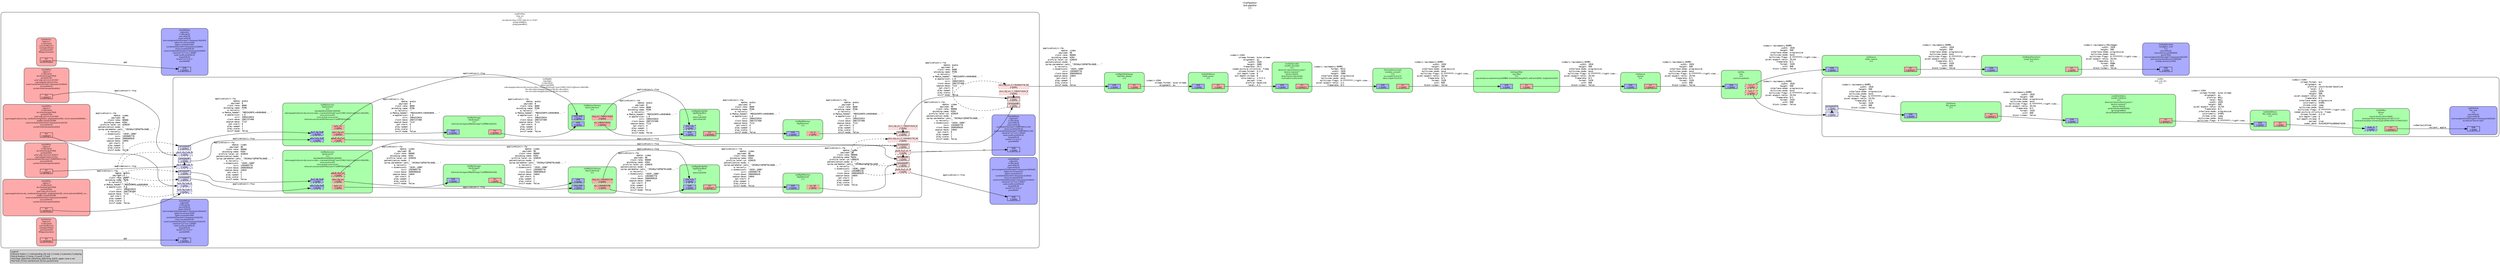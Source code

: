digraph pipeline {
  rankdir=LR;
  fontname="sans";
  fontsize="10";
  labelloc=t;
  nodesep=.1;
  ranksep=.2;
  label="<GstPipeline>\ntest-pipeline\n[>]";
  node [style="filled,rounded", shape=box, fontsize="9", fontname="sans", margin="0.0,0.0"];
  edge [labelfontsize="6", fontsize="9", fontname="monospace"];
  
  legend [
    pos="0,0!",
    margin="0.05,0.05",
    style="filled",
    label="Legend\lElement-States: [~] void-pending, [0] null, [-] ready, [=] paused, [>] playing\lPad-Activation: [-] none, [>] push, [<] pull\lPad-Flags: [b]locked, [f]lushing, [b]locking, [E]OS; upper-case is set\lPad-Task: [T] has started task, [t] has paused task\l",
  ];
  subgraph cluster_sink_sub_bin_0xaaaaecb46510 {
    fontname="Bitstream Vera Sans";
    fontsize="8";
    style="filled,rounded";
    color=black;
    label="GstBin\nsink_sub_bin\n[>]";
    subgraph cluster_sink_sub_bin_0xaaaaecb46510_sink {
      label="";
      style="invis";
      _proxypad14_0xffff2c00d830 [color=black, fillcolor="#ddddff", label="proxypad14\n[>][bfb]", height="0.2", style="filled,solid"];
    sink_sub_bin_0xaaaaecb46510_sink_0xffff2c00b160 -> _proxypad14_0xffff2c00d830 [style=dashed, minlen=0]
      sink_sub_bin_0xaaaaecb46510_sink_0xffff2c00b160 [color=black, fillcolor="#ddddff", label="sink\n[>][bfb]", height="0.2", style="filled,solid"];
    }

    fillcolor="#ffffff";
    subgraph cluster_file_sink_0xaaaaecc21890 {
      fontname="Bitstream Vera Sans";
      fontsize="8";
      style="filled,rounded";
      color=black;
      label="GstFileSink\nfile_sink\n[>]\nsync=FALSE\nasync=FALSE\nlast-sample=((GstSample*) 0xaaaaec9d2bd0)\nlocation=\"test-4.mp4\"";
      subgraph cluster_file_sink_0xaaaaecc21890_sink {
        label="";
        style="invis";
        file_sink_0xaaaaecc21890_sink_0xaaaaecb316b0 [color=black, fillcolor="#aaaaff", label="sink\n[>][bfb]", height="0.2", style="filled,solid"];
      }

      fillcolor="#aaaaff";
    }

    subgraph cluster_qtmux_0xaaaaecb5ab30 {
      fontname="Bitstream Vera Sans";
      fontsize="8";
      style="filled,rounded";
      color=black;
      label="GstQTMux\nqtmux\n[>]\nmovie-timescale=10000\nfaststart-file=\"/tmp/qtmux-973877773\"\nreserved-duration-remaining=18446744073709551615";
      subgraph cluster_qtmux_0xaaaaecb5ab30_sink {
        label="";
        style="invis";
        qtmux_0xaaaaecb5ab30_video_0_0xaaaaecc35690 [color=black, fillcolor="#aaaaff", label="video_0\n[>][bfb]", height="0.2", style="filled,dashed"];
      }

      subgraph cluster_qtmux_0xaaaaecb5ab30_src {
        label="";
        style="invis";
        qtmux_0xaaaaecb5ab30_src_0xffff800c3700 [color=black, fillcolor="#ffaaaa", label="src\n[>][bfb][T]", height="0.2", style="filled,solid"];
      }

      qtmux_0xaaaaecb5ab30_video_0_0xaaaaecc35690 -> qtmux_0xaaaaecb5ab30_src_0xffff800c3700 [style="invis"];
      fillcolor="#aaffaa";
    }

    qtmux_0xaaaaecb5ab30_src_0xffff800c3700 -> file_sink_0xaaaaecc21890_sink_0xaaaaecb316b0 [label="video/quicktime\l             variant: apple\l"]
    subgraph cluster_file_h264_parse_0xaaaaecbf7460 {
      fontname="Bitstream Vera Sans";
      fontsize="8";
      style="filled,rounded";
      color=black;
      label="GstH264Parse\nfile_h264_parse\n[>]";
      subgraph cluster_file_h264_parse_0xaaaaecbf7460_sink {
        label="";
        style="invis";
        file_h264_parse_0xaaaaecbf7460_sink_0xaaaaecb30d70 [color=black, fillcolor="#aaaaff", label="sink\n[>][bfb]", height="0.2", style="filled,solid"];
      }

      subgraph cluster_file_h264_parse_0xaaaaecbf7460_src {
        label="";
        style="invis";
        file_h264_parse_0xaaaaecbf7460_src_0xaaaaecb31900 [color=black, fillcolor="#ffaaaa", label="src\n[>][bfb]", height="0.2", style="filled,solid"];
      }

      file_h264_parse_0xaaaaecbf7460_sink_0xaaaaecb30d70 -> file_h264_parse_0xaaaaecbf7460_src_0xaaaaecb31900 [style="invis"];
      fillcolor="#aaffaa";
    }

    file_h264_parse_0xaaaaecbf7460_src_0xaaaaecb31900 -> qtmux_0xaaaaecb5ab30_video_0_0xaaaaecc35690 [label="video/x-h264\l       stream-format: avc\l           alignment: au\l             profile: constrained-baseline\l               level: 3.2\l               width: 1920\l              height: 500\l  pixel-aspect-ratio: 25/54\l           framerate: 0/1\l      interlace-mode: progressive\l         colorimetry: bt601\l         chroma-site: jpeg\l      multiview-mode: mono\l     multiview-flags: 0:ffffffff:/right-view...\l  coded-picture-structure: frame\l       chroma-format: 4:2:0\l      bit-depth-luma: 8\l    bit-depth-chroma: 8\l              parsed: true\l          codec_data: 01424020ffe1000b674240...\l"]
    subgraph cluster_nvv4l2_h264enc_0xaaaaecc2ace0 {
      fontname="Bitstream Vera Sans";
      fontsize="8";
      style="filled,rounded";
      color=black;
      label="nvv4l2h264enc\nnvv4l2_h264enc\n[>]\ndevice=\"/dev/nvhost-msenc\"\ndevice-name=\"\"\ndevice-fd=30\npeak-bitrate=4000000\nqp-range=NULL\nSliceIntraRefreshInterval=0";
      subgraph cluster_nvv4l2_h264enc_0xaaaaecc2ace0_sink {
        label="";
        style="invis";
        nvv4l2_h264enc_0xaaaaecc2ace0_sink_0xaaaaecb31210 [color=black, fillcolor="#aaaaff", label="sink\n[>][bfb]", height="0.2", style="filled,solid"];
      }

      subgraph cluster_nvv4l2_h264enc_0xaaaaecc2ace0_src {
        label="";
        style="invis";
        nvv4l2_h264enc_0xaaaaecc2ace0_src_0xaaaaecb31b50 [color=black, fillcolor="#ffaaaa", label="src\n[>][bfb][T]", height="0.2", style="filled,solid"];
      }

      nvv4l2_h264enc_0xaaaaecc2ace0_sink_0xaaaaecb31210 -> nvv4l2_h264enc_0xaaaaecc2ace0_src_0xaaaaecb31b50 [style="invis"];
      fillcolor="#aaffaa";
    }

    nvv4l2_h264enc_0xaaaaecc2ace0_src_0xaaaaecb31b50 -> file_h264_parse_0xaaaaecbf7460_sink_0xaaaaecb30d70 [label="video/x-h264\l       stream-format: byte-stream\l           alignment: au\l             profile: NULL\l               level: NULL\l               width: 1920\l              height: 500\l  pixel-aspect-ratio: 25/54\l           framerate: 0/1\l      interlace-mode: progressive\l         colorimetry: bt601\l         chroma-site: jpeg\l      multiview-mode: mono\l     multiview-flags: 0:ffffffff:/right-view...\l"]
    subgraph cluster_file_queue_0xaaaaecb2a710 {
      fontname="Bitstream Vera Sans";
      fontsize="8";
      style="filled,rounded";
      color=black;
      label="GstQueue\nfile_queue\n[>]";
      subgraph cluster_file_queue_0xaaaaecb2a710_sink {
        label="";
        style="invis";
        file_queue_0xaaaaecb2a710_sink_0xaaaaecb5e2c0 [color=black, fillcolor="#aaaaff", label="sink\n[>][bfb]", height="0.2", style="filled,solid"];
      }

      subgraph cluster_file_queue_0xaaaaecb2a710_src {
        label="";
        style="invis";
        file_queue_0xaaaaecb2a710_src_0xaaaaecb30fc0 [color=black, fillcolor="#ffaaaa", label="src\n[>][bfb][T]", height="0.2", style="filled,solid"];
      }

      file_queue_0xaaaaecb2a710_sink_0xaaaaecb5e2c0 -> file_queue_0xaaaaecb2a710_src_0xaaaaecb30fc0 [style="invis"];
      fillcolor="#aaffaa";
    }

    _proxypad14_0xffff2c00d830 -> file_queue_0xaaaaecb2a710_sink_0xaaaaecb5e2c0 [label="video/x-raw(memory:NVMM)\l               width: 1920\l              height: 500\l      interlace-mode: progressive\l      multiview-mode: mono\l     multiview-flags: 0:ffffffff:/right-view...\l  pixel-aspect-ratio: 25/54\l           framerate: 0/1\l              format: I420\l                with: 600\l        block-linear: false\l"]
    file_queue_0xaaaaecb2a710_src_0xaaaaecb30fc0 -> nvv4l2_h264enc_0xaaaaecc2ace0_sink_0xaaaaecb31210 [label="video/x-raw(memory:NVMM)\l               width: 1920\l              height: 500\l      interlace-mode: progressive\l      multiview-mode: mono\l     multiview-flags: 0:ffffffff:/right-view...\l  pixel-aspect-ratio: 25/54\l           framerate: 0/1\l              format: I420\l                with: 600\l        block-linear: false\l"]
  }

  subgraph cluster_nveglgles_sink_0xaaaaecb3ba20 {
    fontname="Bitstream Vera Sans";
    fontsize="8";
    style="filled,rounded";
    color=black;
    label="GstEglGlesSink\nnveglgles_sink\n[>]\nsync=FALSE\nmax-lateness=5000000\nqos=TRUE\nlast-sample=((GstSample*) 0xaaaaec9d2af0)\nprocessing-deadline=15000000\nbufapi-version=TRUE";
    subgraph cluster_nveglgles_sink_0xaaaaecb3ba20_sink {
      label="";
      style="invis";
      nveglgles_sink_0xaaaaecb3ba20_sink_0xaaaaecb30b20 [color=black, fillcolor="#aaaaff", label="sink\n[>][bfb]", height="0.2", style="filled,solid"];
    }

    fillcolor="#aaaaff";
  }

  subgraph cluster_nvegl_transform_0xaaaaeca0e5f0 {
    fontname="Bitstream Vera Sans";
    fontsize="8";
    style="filled,rounded";
    color=black;
    label="GstNvEglTransform\nnvegl_transform\n[>]";
    subgraph cluster_nvegl_transform_0xaaaaeca0e5f0_sink {
      label="";
      style="invis";
      nvegl_transform_0xaaaaeca0e5f0_sink_0xaaaaecb30680 [color=black, fillcolor="#aaaaff", label="sink\n[>][bfb]", height="0.2", style="filled,solid"];
    }

    subgraph cluster_nvegl_transform_0xaaaaeca0e5f0_src {
      label="";
      style="invis";
      nvegl_transform_0xaaaaeca0e5f0_src_0xaaaaecb308d0 [color=black, fillcolor="#ffaaaa", label="src\n[>][bfb]", height="0.2", style="filled,solid"];
    }

    nvegl_transform_0xaaaaeca0e5f0_sink_0xaaaaecb30680 -> nvegl_transform_0xaaaaeca0e5f0_src_0xaaaaecb308d0 [style="invis"];
    fillcolor="#aaffaa";
  }

  nvegl_transform_0xaaaaeca0e5f0_src_0xaaaaecb308d0 -> nveglgles_sink_0xaaaaecb3ba20_sink_0xaaaaecb30b20 [label="video/x-raw(memory:EGLImage)\l               width: 1920\l              height: 500\l      interlace-mode: progressive\l      multiview-mode: mono\l     multiview-flags: 0:ffffffff:/right-view...\l  pixel-aspect-ratio: 25/54\l           framerate: 0/1\l              format: RGBA\l                with: 600\l        block-linear: false\l"]
  subgraph cluster_video_queue_0xaaaaecb2a410 {
    fontname="Bitstream Vera Sans";
    fontsize="8";
    style="filled,rounded";
    color=black;
    label="GstQueue\nvideo_queue\n[>]";
    subgraph cluster_video_queue_0xaaaaecb2a410_sink {
      label="";
      style="invis";
      video_queue_0xaaaaecb2a410_sink_0xaaaaecb301e0 [color=black, fillcolor="#aaaaff", label="sink\n[>][bfb]", height="0.2", style="filled,solid"];
    }

    subgraph cluster_video_queue_0xaaaaecb2a410_src {
      label="";
      style="invis";
      video_queue_0xaaaaecb2a410_src_0xaaaaecb30430 [color=black, fillcolor="#ffaaaa", label="src\n[>][bfb][T]", height="0.2", style="filled,solid"];
    }

    video_queue_0xaaaaecb2a410_sink_0xaaaaecb301e0 -> video_queue_0xaaaaecb2a410_src_0xaaaaecb30430 [style="invis"];
    fillcolor="#aaffaa";
  }

  video_queue_0xaaaaecb2a410_src_0xaaaaecb30430 -> nvegl_transform_0xaaaaeca0e5f0_sink_0xaaaaecb30680 [label="video/x-raw(memory:NVMM)\l               width: 1920\l              height: 500\l      interlace-mode: progressive\l      multiview-mode: mono\l     multiview-flags: 0:ffffffff:/right-view...\l  pixel-aspect-ratio: 25/54\l           framerate: 0/1\l              format: I420\l                with: 600\l        block-linear: false\l"]
  subgraph cluster_tee_0xaaaaecb2d000 {
    fontname="Bitstream Vera Sans";
    fontsize="8";
    style="filled,rounded";
    color=black;
    label="GstTee\ntee\n[>]\nnum-src-pads=2";
    subgraph cluster_tee_0xaaaaecb2d000_sink {
      label="";
      style="invis";
      tee_0xaaaaecb2d000_sink_0xaaaaeca11c20 [color=black, fillcolor="#aaaaff", label="sink\n[>][bfb]", height="0.2", style="filled,solid"];
    }

    subgraph cluster_tee_0xaaaaecb2d000_src {
      label="";
      style="invis";
      tee_0xaaaaecb2d000_src_0_0xaaaaecb440a0 [color=black, fillcolor="#ffaaaa", label="src_0\n[>][bfb]", height="0.2", style="filled,dashed"];
      tee_0xaaaaecb2d000_src_1_0xffff2c00d5c0 [color=black, fillcolor="#ffaaaa", label="src_1\n[>][bfb]", height="0.2", style="filled,dashed"];
    }

    tee_0xaaaaecb2d000_sink_0xaaaaeca11c20 -> tee_0xaaaaecb2d000_src_0_0xaaaaecb440a0 [style="invis"];
    fillcolor="#aaffaa";
  }

  tee_0xaaaaecb2d000_src_0_0xaaaaecb440a0 -> video_queue_0xaaaaecb2a410_sink_0xaaaaecb301e0 [label="video/x-raw(memory:NVMM)\l               width: 1920\l              height: 500\l      interlace-mode: progressive\l      multiview-mode: mono\l     multiview-flags: 0:ffffffff:/right-view...\l  pixel-aspect-ratio: 25/54\l           framerate: 0/1\l              format: I420\l                with: 600\l        block-linear: false\l"]
  tee_0xaaaaecb2d000_src_1_0xffff2c00d5c0 -> sink_sub_bin_0xaaaaecb46510_sink_0xffff2c00b160 [label="video/x-raw(memory:NVMM)\l               width: 1920\l              height: 500\l      interlace-mode: progressive\l      multiview-mode: mono\l     multiview-flags: 0:ffffffff:/right-view...\l  pixel-aspect-ratio: 25/54\l           framerate: 0/1\l              format: I420\l                with: 600\l        block-linear: false\l"]
  subgraph cluster_queue_0xaaaaecb2a110 {
    fontname="Bitstream Vera Sans";
    fontsize="8";
    style="filled,rounded";
    color=black;
    label="GstQueue\nqueue\n[>]";
    subgraph cluster_queue_0xaaaaecb2a110_sink {
      label="";
      style="invis";
      queue_0xaaaaecb2a110_sink_0xaaaaeca11780 [color=black, fillcolor="#aaaaff", label="sink\n[>][bfb]", height="0.2", style="filled,solid"];
    }

    subgraph cluster_queue_0xaaaaecb2a110_src {
      label="";
      style="invis";
      queue_0xaaaaecb2a110_src_0xaaaaeca119d0 [color=black, fillcolor="#ffaaaa", label="src\n[>][bfb][T]", height="0.2", style="filled,solid"];
    }

    queue_0xaaaaecb2a110_sink_0xaaaaeca11780 -> queue_0xaaaaecb2a110_src_0xaaaaeca119d0 [style="invis"];
    fillcolor="#aaffaa";
  }

  queue_0xaaaaecb2a110_src_0xaaaaeca119d0 -> tee_0xaaaaecb2d000_sink_0xaaaaeca11c20 [label="video/x-raw(memory:NVMM)\l               width: 1920\l              height: 500\l      interlace-mode: progressive\l      multiview-mode: mono\l     multiview-flags: 0:ffffffff:/right-view...\l  pixel-aspect-ratio: 25/54\l           framerate: 0/1\l              format: I420\l                with: 600\l        block-linear: false\l"]
  subgraph cluster_cap_filter_0xaaaaecb241f0 {
    fontname="Bitstream Vera Sans";
    fontsize="8";
    style="filled,rounded";
    color=black;
    label="GstCapsFilter\ncap_filter\n[>]\ncaps=video/x-raw(memory:NVMM), format=(string)I420, with=(int)600, height=(int)500";
    subgraph cluster_cap_filter_0xaaaaecb241f0_sink {
      label="";
      style="invis";
      cap_filter_0xaaaaecb241f0_sink_0xaaaaeca112e0 [color=black, fillcolor="#aaaaff", label="sink\n[>][bfb]", height="0.2", style="filled,solid"];
    }

    subgraph cluster_cap_filter_0xaaaaecb241f0_src {
      label="";
      style="invis";
      cap_filter_0xaaaaecb241f0_src_0xaaaaeca11530 [color=black, fillcolor="#ffaaaa", label="src\n[>][bfb]", height="0.2", style="filled,solid"];
    }

    cap_filter_0xaaaaecb241f0_sink_0xaaaaeca112e0 -> cap_filter_0xaaaaecb241f0_src_0xaaaaeca11530 [style="invis"];
    fillcolor="#aaffaa";
  }

  cap_filter_0xaaaaecb241f0_src_0xaaaaeca11530 -> queue_0xaaaaecb2a110_sink_0xaaaaeca11780 [label="video/x-raw(memory:NVMM)\l               width: 1920\l              height: 500\l      interlace-mode: progressive\l      multiview-mode: mono\l     multiview-flags: 0:ffffffff:/right-view...\l  pixel-aspect-ratio: 25/54\l           framerate: 0/1\l              format: I420\l                with: 600\l        block-linear: false\l"]
  subgraph cluster_nvvideo_convert_0xaaaaecb1d7b0 {
    fontname="Bitstream Vera Sans";
    fontsize="8";
    style="filled,rounded";
    color=black;
    label="Gstnvvideoconvert\nnvvideo_convert\n[>]\nsrc-crop=\"0:0:0:0\"\ndest-crop=\"0:0:0:0\"";
    subgraph cluster_nvvideo_convert_0xaaaaecb1d7b0_sink {
      label="";
      style="invis";
      nvvideo_convert_0xaaaaecb1d7b0_sink_0xaaaaeca10e40 [color=black, fillcolor="#aaaaff", label="sink\n[>][bfb]", height="0.2", style="filled,solid"];
    }

    subgraph cluster_nvvideo_convert_0xaaaaecb1d7b0_src {
      label="";
      style="invis";
      nvvideo_convert_0xaaaaecb1d7b0_src_0xaaaaeca11090 [color=black, fillcolor="#ffaaaa", label="src\n[>][bfb]", height="0.2", style="filled,solid"];
    }

    nvvideo_convert_0xaaaaecb1d7b0_sink_0xaaaaeca10e40 -> nvvideo_convert_0xaaaaecb1d7b0_src_0xaaaaeca11090 [style="invis"];
    fillcolor="#aaffaa";
  }

  nvvideo_convert_0xaaaaecb1d7b0_src_0xaaaaeca11090 -> cap_filter_0xaaaaecb241f0_sink_0xaaaaeca112e0 [label="video/x-raw(memory:NVMM)\l               width: 1920\l              height: 500\l      interlace-mode: progressive\l      multiview-mode: mono\l     multiview-flags: 0:ffffffff:/right-view...\l  pixel-aspect-ratio: 25/54\l           framerate: 0/1\l              format: I420\l                with: 600\l        block-linear: false\l"]
  subgraph cluster_nvv4l2_decoder_0xaaaaecb143e0 {
    fontname="Bitstream Vera Sans";
    fontsize="8";
    style="filled,rounded";
    color=black;
    label="nvv4l2decoder\nnvv4l2_decoder\n[>]\ndevice=\"/dev/nvhost-nvdec\"\ndevice-name=\"\"\ndevice-fd=42\ndrop-frame-interval=0\nnum-extra-surfaces=1";
    subgraph cluster_nvv4l2_decoder_0xaaaaecb143e0_sink {
      label="";
      style="invis";
      nvv4l2_decoder_0xaaaaecb143e0_sink_0xaaaaeca109a0 [color=black, fillcolor="#aaaaff", label="sink\n[>][bfb]", height="0.2", style="filled,solid"];
    }

    subgraph cluster_nvv4l2_decoder_0xaaaaecb143e0_src {
      label="";
      style="invis";
      nvv4l2_decoder_0xaaaaecb143e0_src_0xaaaaeca10bf0 [color=black, fillcolor="#ffaaaa", label="src\n[>][bfb][T]", height="0.2", style="filled,solid"];
    }

    nvv4l2_decoder_0xaaaaecb143e0_sink_0xaaaaeca109a0 -> nvv4l2_decoder_0xaaaaecb143e0_src_0xaaaaeca10bf0 [style="invis"];
    fillcolor="#aaffaa";
  }

  nvv4l2_decoder_0xaaaaecb143e0_src_0xaaaaeca10bf0 -> nvvideo_convert_0xaaaaecb1d7b0_sink_0xaaaaeca10e40 [label="video/x-raw(memory:NVMM)\l              format: NV12\l               width: 1920\l              height: 1080\l      interlace-mode: progressive\l      multiview-mode: mono\l     multiview-flags: 0:ffffffff:/right-view...\l  pixel-aspect-ratio: 1/1\l           framerate: 0/1\l"]
  subgraph cluster_h264_parse_0xaaaaeca16f60 {
    fontname="Bitstream Vera Sans";
    fontsize="8";
    style="filled,rounded";
    color=black;
    label="GstH264Parse\nh264_parse\n[>]";
    subgraph cluster_h264_parse_0xaaaaeca16f60_sink {
      label="";
      style="invis";
      h264_parse_0xaaaaeca16f60_sink_0xaaaaeca10500 [color=black, fillcolor="#aaaaff", label="sink\n[>][bfb]", height="0.2", style="filled,solid"];
    }

    subgraph cluster_h264_parse_0xaaaaeca16f60_src {
      label="";
      style="invis";
      h264_parse_0xaaaaeca16f60_src_0xaaaaeca10750 [color=black, fillcolor="#ffaaaa", label="src\n[>][bfb]", height="0.2", style="filled,solid"];
    }

    h264_parse_0xaaaaeca16f60_sink_0xaaaaeca10500 -> h264_parse_0xaaaaeca16f60_src_0xaaaaeca10750 [style="invis"];
    fillcolor="#aaffaa";
  }

  h264_parse_0xaaaaeca16f60_src_0xaaaaeca10750 -> nvv4l2_decoder_0xaaaaecb143e0_sink_0xaaaaeca109a0 [label="video/x-h264\l       stream-format: byte-stream\l           alignment: au\l               width: 1920\l              height: 1080\l           framerate: 25/1\l  coded-picture-structure: frame\l       chroma-format: 4:2:0\l      bit-depth-luma: 8\l    bit-depth-chroma: 8\l         colorimetry: 1:3:5:1\l              parsed: true\l             profile: baseline\l               level: 4.2\l"]
  subgraph cluster_rtph264_depay_0xaaaaeca0e290 {
    fontname="Bitstream Vera Sans";
    fontsize="8";
    style="filled,rounded";
    color=black;
    label="GstRtpH264Depay\nrtph264_depay\n[>]";
    subgraph cluster_rtph264_depay_0xaaaaeca0e290_sink {
      label="";
      style="invis";
      rtph264_depay_0xaaaaeca0e290_sink_0xaaaaeca10060 [color=black, fillcolor="#aaaaff", label="sink\n[>][bfb]", height="0.2", style="filled,solid"];
    }

    subgraph cluster_rtph264_depay_0xaaaaeca0e290_src {
      label="";
      style="invis";
      rtph264_depay_0xaaaaeca0e290_src_0xaaaaeca102b0 [color=black, fillcolor="#ffaaaa", label="src\n[>][bfb]", height="0.2", style="filled,solid"];
    }

    rtph264_depay_0xaaaaeca0e290_sink_0xaaaaeca10060 -> rtph264_depay_0xaaaaeca0e290_src_0xaaaaeca102b0 [style="invis"];
    fillcolor="#aaffaa";
  }

  rtph264_depay_0xaaaaeca0e290_src_0xaaaaeca102b0 -> h264_parse_0xaaaaeca16f60_sink_0xaaaaeca10500 [label="video/x-h264\l       stream-format: byte-stream\l           alignment: au\l"]
  subgraph cluster_rtsp_src_0xaaaaec9fa2a0 {
    fontname="Bitstream Vera Sans";
    fontsize="8";
    style="filled,rounded";
    color=black;
    label="GstRTSPSrc\nrtsp_src\n[>]\nlocation=\"rtsp://192.168.10.11:554/\"\nproxy-id=NULL\nproxy-pw=NULL";
    subgraph cluster_rtsp_src_0xaaaaec9fa2a0_src {
      label="";
      style="invis";
      _proxypad8_0xffff2c00c070 [color=black, fillcolor="#ffdddd", label="proxypad8\n[>][bfb]", height="0.2", style="filled,solid"];
    _proxypad8_0xffff2c00c070 -> rtsp_src_0xaaaaec9fa2a0_recv_rtp_src_0_1393905778_96_0xffff2c00a050 [style=dashed, minlen=0]
      rtsp_src_0xaaaaec9fa2a0_recv_rtp_src_0_1393905778_96_0xffff2c00a050 [color=black, fillcolor="#ffdddd", label="recv_rtp_src_0_1393905778_96\n[>][bfb]", height="0.2", style="filled,dotted"];
      _proxypad10_0xffff2c00c9f0 [color=black, fillcolor="#ffdddd", label="proxypad10\n[>][bfb]", height="0.2", style="filled,solid"];
    _proxypad10_0xffff2c00c9f0 -> rtsp_src_0xaaaaec9fa2a0_recv_rtp_src_1_1984315024_8_0xffff2c00aa10 [style=dashed, minlen=0]
      rtsp_src_0xaaaaec9fa2a0_recv_rtp_src_1_1984315024_8_0xffff2c00aa10 [color=black, fillcolor="#ffdddd", label="recv_rtp_src_1_1984315024_8\n[>][bfb]", height="0.2", style="filled,dotted"];
    }

    fillcolor="#ffffff";
    subgraph cluster_udpsink3_0xffff7805b420 {
      fontname="Bitstream Vera Sans";
      fontsize="8";
      style="filled,rounded";
      color=black;
      label="GstUDPSink\nudpsink3\n[>](locked)\nsync=FALSE\nasync=FALSE\nsocket=((GSocket*) 0xffff78051130)\nclose-socket=FALSE\nused-socket=((GSocket*) 0xffff78051130)\nclients=\"127.0.0.1:8499\"\nauto-multicast=FALSE\nloop=FALSE\nhost=\"127.0.0.1\"\nport=8499";
      subgraph cluster_udpsink3_0xffff7805b420_sink {
        label="";
        style="invis";
        udpsink3_0xffff7805b420_sink_0xffff780584e0 [color=black, fillcolor="#aaaaff", label="sink\n[>][bfb]", height="0.2", style="filled,solid"];
      }

      fillcolor="#aaaaff";
    }

    subgraph cluster_fakesrc1_0xffff7804c4e0 {
      fontname="Bitstream Vera Sans";
      fontsize="8";
      style="filled,rounded";
      color=black;
      label="GstFakeSrc\nfakesrc1\n[>](locked)\nnum-buffers=5\nsizetype=fixed\nsizemax=200\nfilltype=random";
      subgraph cluster_fakesrc1_0xffff7804c4e0_src {
        label="";
        style="invis";
        fakesrc1_0xffff7804c4e0_src_0xffff78058290 [color=black, fillcolor="#ffaaaa", label="src\n[>][bfbE][t]", height="0.2", style="filled,solid"];
      }

      fillcolor="#ffaaaa";
    }

    fakesrc1_0xffff7804c4e0_src_0xffff78058290 -> udpsink2_0xffff78056f60_sink_0xffff78058040 [label="ANY"]
    subgraph cluster_udpsink2_0xffff78056f60 {
      fontname="Bitstream Vera Sans";
      fontsize="8";
      style="filled,rounded";
      color=black;
      label="GstUDPSink\nudpsink2\n[>](locked)\nsync=FALSE\nasync=FALSE\nlast-sample=((GstSample*) 0xaaaaec9d2af0)\nbytes-to-serve=1000\nbytes-served=1000\nsocket=((GSocket*) 0xaaaaecb2dd00)\nclose-socket=FALSE\nused-socket=((GSocket*) 0xaaaaecb2dd00)\nclients=\"127.0.0.1:8498\"\nauto-multicast=FALSE\nloop=FALSE\nhost=\"127.0.0.1\"\nport=8498";
      subgraph cluster_udpsink2_0xffff78056f60_sink {
        label="";
        style="invis";
        udpsink2_0xffff78056f60_sink_0xffff78058040 [color=black, fillcolor="#aaaaff", label="sink\n[>][bfbE]", height="0.2", style="filled,solid"];
      }

      fillcolor="#aaaaff";
    }

    subgraph cluster_udpsrc4_0xffff7804fd70 {
      fontname="Bitstream Vera Sans";
      fontsize="8";
      style="filled,rounded";
      color=black;
      label="GstUDPSrc\nudpsrc4\n[>](locked)\ndo-timestamp=TRUE\nport=42001\nuri=\"udp://0.0.0.0:42001\"\ncaps=application/x-rtcp\nused-socket=((GSocket*) 0xffff78051130)\nreuse=FALSE\nsocket-timestamp=disabled";
      subgraph cluster_udpsrc4_0xffff7804fd70_src {
        label="";
        style="invis";
        udpsrc4_0xffff7804fd70_src_0xffff78044a70 [color=black, fillcolor="#ffaaaa", label="src\n[>][bfb][T]", height="0.2", style="filled,solid"];
      }

      fillcolor="#ffaaaa";
    }

    udpsrc4_0xffff7804fd70_src_0xffff78044a70 -> manager_0xffff78032080_recv_rtcp_sink_1_0xaaaaecb653e0 [label="application/x-rtcp\l"]
    subgraph cluster_udpsrc3_0xffff7804f630 {
      fontname="Bitstream Vera Sans";
      fontsize="8";
      style="filled,rounded";
      color=black;
      label="GstUDPSrc\nudpsrc3\n[>](locked)\ndo-timestamp=TRUE\nport=42000\nuri=\"udp://0.0.0.0:0\"\ncaps=application/x-rtp, media=(string)audio, payload=(int)8, clock-rate=(int)8000, en…\nbuffer-size=524288\nused-socket=((GSocket*) 0xaaaaecb2dd00)\nreuse=FALSE\nsocket-timestamp=disabled";
      subgraph cluster_udpsrc3_0xffff7804f630_src {
        label="";
        style="invis";
        udpsrc3_0xffff7804f630_src_0xffff78044820 [color=black, fillcolor="#ffaaaa", label="src\n[>][bfbE][t]", height="0.2", style="filled,solid"];
      }

      fillcolor="#ffaaaa";
    }

    udpsrc3_0xffff7804f630_src_0xffff78044820 -> manager_0xffff78032080_recv_rtp_sink_1_0xaaaaecb65170 [label="application/x-rtp\l               media: audio\l             payload: 8\l          clock-rate: 8000\l       encoding-name: PCMA\l          a-recvonly: \"\"\l      a-Media_header: \"MEDIAINFO\\=494D4B48... \"\l        a-appversion: 1.0\l                ssrc: 1984315024\l          clock-base: 2087237400\l         seqnum-base: 7113\l           npt-start: 0\l          play-speed: 1\l          play-scale: 1\l          onvif-mode: false\l"]
    subgraph cluster_udpsink1_0xffff7804e320 {
      fontname="Bitstream Vera Sans";
      fontsize="8";
      style="filled,rounded";
      color=black;
      label="GstUDPSink\nudpsink1\n[>](locked)\nsync=FALSE\nasync=FALSE\nlast-sample=((GstSample*) 0xaaaaec9d2bd0)\nbytes-to-serve=252\nbytes-served=252\nsocket=((GSocket*) 0xaaaaecb2dfa0)\nclose-socket=FALSE\nused-socket=((GSocket*) 0xaaaaecb2dfa0)\nclients=\"127.0.0.1:8497\"\nauto-multicast=FALSE\nloop=FALSE\nhost=\"127.0.0.1\"\nport=8497";
      subgraph cluster_udpsink1_0xffff7804e320_sink {
        label="";
        style="invis";
        udpsink1_0xffff7804e320_sink_0xffff78044380 [color=black, fillcolor="#aaaaff", label="sink\n[>][bfb]", height="0.2", style="filled,solid"];
      }

      fillcolor="#aaaaff";
    }

    subgraph cluster_fakesrc0_0xffff7804c100 {
      fontname="Bitstream Vera Sans";
      fontsize="8";
      style="filled,rounded";
      color=black;
      label="GstFakeSrc\nfakesrc0\n[>](locked)\nnum-buffers=5\nsizetype=fixed\nsizemax=200\nfilltype=random";
      subgraph cluster_fakesrc0_0xffff7804c100_src {
        label="";
        style="invis";
        fakesrc0_0xffff7804c100_src_0xffff78044130 [color=black, fillcolor="#ffaaaa", label="src\n[>][bfbE][t]", height="0.2", style="filled,solid"];
      }

      fillcolor="#ffaaaa";
    }

    fakesrc0_0xffff7804c100_src_0xffff78044130 -> udpsink0_0xffff78049290_sink_0xaaaaecb5fc30 [label="ANY"]
    subgraph cluster_udpsink0_0xffff78049290 {
      fontname="Bitstream Vera Sans";
      fontsize="8";
      style="filled,rounded";
      color=black;
      label="GstUDPSink\nudpsink0\n[>](locked)\nsync=FALSE\nasync=FALSE\nlast-sample=((GstSample*) 0xaaaaecb6a0a0)\nbytes-to-serve=1000\nbytes-served=1000\nsocket=((GSocket*) 0xaaaaecb2de50)\nclose-socket=FALSE\nused-socket=((GSocket*) 0xaaaaecb2de50)\nclients=\"127.0.0.1:8496\"\nauto-multicast=FALSE\nloop=FALSE\nhost=\"127.0.0.1\"\nport=8496";
      subgraph cluster_udpsink0_0xffff78049290_sink {
        label="";
        style="invis";
        udpsink0_0xffff78049290_sink_0xaaaaecb5fc30 [color=black, fillcolor="#aaaaff", label="sink\n[>][bfbE]", height="0.2", style="filled,solid"];
      }

      fillcolor="#aaaaff";
    }

    subgraph cluster_udpsrc2_0xffff78027750 {
      fontname="Bitstream Vera Sans";
      fontsize="8";
      style="filled,rounded";
      color=black;
      label="GstUDPSrc\nudpsrc2\n[>](locked)\ndo-timestamp=TRUE\nport=45785\nuri=\"udp://0.0.0.0:45785\"\ncaps=application/x-rtcp\nused-socket=((GSocket*) 0xaaaaecb2dfa0)\nreuse=FALSE\nsocket-timestamp=disabled";
      subgraph cluster_udpsrc2_0xffff78027750_src {
        label="";
        style="invis";
        udpsrc2_0xffff78027750_src_0xaaaaecb5e9b0 [color=black, fillcolor="#ffaaaa", label="src\n[>][bfb][T]", height="0.2", style="filled,solid"];
      }

      fillcolor="#ffaaaa";
    }

    udpsrc2_0xffff78027750_src_0xaaaaecb5e9b0 -> manager_0xffff78032080_recv_rtcp_sink_0_0xaaaaecb64c90 [label="application/x-rtcp\l"]
    subgraph cluster_udpsrc1_0xffff78025690 {
      fontname="Bitstream Vera Sans";
      fontsize="8";
      style="filled,rounded";
      color=black;
      label="GstUDPSrc\nudpsrc1\n[>](locked)\ndo-timestamp=TRUE\nport=45784\nuri=\"udp://0.0.0.0:45784\"\ncaps=application/x-rtp, media=(string)video, payload=(int)96, clock-rate=(int)90000, …\nbuffer-size=524288\nused-socket=((GSocket*) 0xaaaaecb2de50)\nreuse=FALSE\nsocket-timestamp=disabled";
      subgraph cluster_udpsrc1_0xffff78025690_src {
        label="";
        style="invis";
        udpsrc1_0xffff78025690_src_0xaaaaecb5e760 [color=black, fillcolor="#ffaaaa", label="src\n[>][bfb][T]", height="0.2", style="filled,solid"];
      }

      fillcolor="#ffaaaa";
    }

    udpsrc1_0xffff78025690_src_0xaaaaecb5e760 -> manager_0xffff78032080_recv_rtp_sink_0_0xaaaaecb64a20 [label="application/x-rtp\l               media: video\l             payload: 96\l          clock-rate: 90000\l       encoding-name: H264\l    profile-level-id: 420029\l  packetization-mode: 1\l  sprop-parameter-sets: \"Z0IAKpY1QPAET8s3AQE... \"\l          a-recvonly: \"\"\l        x-dimensions: \"1920\\,1080\"\l                ssrc: 1393905778\l          clock-base: 2006585620\l         seqnum-base: 14844\l           npt-start: 0\l          play-speed: 1\l          play-scale: 1\l          onvif-mode: false\l"]
    subgraph cluster_manager_0xffff78032080 {
      fontname="Bitstream Vera Sans";
      fontsize="8";
      style="filled,rounded";
      color=black;
      label="GstRtpBin\nmanager\n[>](locked)\nlatency=2000\nsdes=application/x-rtp-source-sdes, cname=(string)\\\"user1598131621\\\\@host-c06d380…\nfec-decoders=application/x-rtp-fec-decoders;\nfec-encoders=application/x-rtp-fec-encoders;";
      subgraph cluster_manager_0xffff78032080_sink {
        label="";
        style="invis";
        _proxypad1_0xaaaaecb44a30 [color=black, fillcolor="#ddddff", label="proxypad1\n[>][bfb]", height="0.2", style="filled,solid"];
      manager_0xffff78032080_recv_rtp_sink_0_0xaaaaecb64a20 -> _proxypad1_0xaaaaecb44a30 [style=dashed, minlen=0]
        manager_0xffff78032080_recv_rtp_sink_0_0xaaaaecb64a20 [color=black, fillcolor="#ddddff", label="recv_rtp_sink_0\n[>][bfb]", height="0.2", style="filled,dashed"];
        _proxypad2_0xaaaaecb44c90 [color=black, fillcolor="#ddddff", label="proxypad2\n[>][bfb]", height="0.2", style="filled,solid"];
      manager_0xffff78032080_recv_rtcp_sink_0_0xaaaaecb64c90 -> _proxypad2_0xaaaaecb44c90 [style=dashed, minlen=0]
        manager_0xffff78032080_recv_rtcp_sink_0_0xaaaaecb64c90 [color=black, fillcolor="#ddddff", label="recv_rtcp_sink_0\n[>][bfb]", height="0.2", style="filled,dashed"];
        _proxypad4_0xaaaaecb45150 [color=black, fillcolor="#ddddff", label="proxypad4\n[>][bfbE]", height="0.2", style="filled,solid"];
      manager_0xffff78032080_recv_rtp_sink_1_0xaaaaecb65170 -> _proxypad4_0xaaaaecb45150 [style=dashed, minlen=0]
        manager_0xffff78032080_recv_rtp_sink_1_0xaaaaecb65170 [color=black, fillcolor="#ddddff", label="recv_rtp_sink_1\n[>][bfbE]", height="0.2", style="filled,dashed"];
        _proxypad5_0xaaaaecb453b0 [color=black, fillcolor="#ddddff", label="proxypad5\n[>][bfb]", height="0.2", style="filled,solid"];
      manager_0xffff78032080_recv_rtcp_sink_1_0xaaaaecb653e0 -> _proxypad5_0xaaaaecb453b0 [style=dashed, minlen=0]
        manager_0xffff78032080_recv_rtcp_sink_1_0xaaaaecb653e0 [color=black, fillcolor="#ddddff", label="recv_rtcp_sink_1\n[>][bfb]", height="0.2", style="filled,dashed"];
      }

      subgraph cluster_manager_0xffff78032080_src {
        label="";
        style="invis";
        _proxypad3_0xaaaaecb44ef0 [color=black, fillcolor="#ffdddd", label="proxypad3\n[>][bfb]", height="0.2", style="filled,solid"];
      _proxypad3_0xaaaaecb44ef0 -> manager_0xffff78032080_send_rtcp_src_0_0xaaaaecb64f00 [style=dashed, minlen=0]
        manager_0xffff78032080_send_rtcp_src_0_0xaaaaecb64f00 [color=black, fillcolor="#ffdddd", label="send_rtcp_src_0\n[>][bfb]", height="0.2", style="filled,dashed"];
        _proxypad6_0xaaaaecb45610 [color=black, fillcolor="#ffdddd", label="proxypad6\n[>][bfb]", height="0.2", style="filled,solid"];
      _proxypad6_0xaaaaecb45610 -> manager_0xffff78032080_send_rtcp_src_1_0xaaaaecb65650 [style=dashed, minlen=0]
        manager_0xffff78032080_send_rtcp_src_1_0xaaaaecb65650 [color=black, fillcolor="#ffdddd", label="send_rtcp_src_1\n[>][bfb]", height="0.2", style="filled,dashed"];
        _proxypad7_0xaaaaecb45d30 [color=black, fillcolor="#ffdddd", label="proxypad7\n[>][bfb]", height="0.2", style="filled,solid"];
      _proxypad7_0xaaaaecb45d30 -> manager_0xffff78032080_recv_rtp_src_0_1393905778_96_0xaaaaecb65da0 [style=dashed, minlen=0]
        manager_0xffff78032080_recv_rtp_src_0_1393905778_96_0xaaaaecb65da0 [color=black, fillcolor="#ffdddd", label="recv_rtp_src_0_1393905778_96\n[>][bfb]", height="0.2", style="filled,dotted"];
        _proxypad9_0xffff2c00c790 [color=black, fillcolor="#ffdddd", label="proxypad9\n[>][bfb]", height="0.2", style="filled,solid"];
      _proxypad9_0xffff2c00c790 -> manager_0xffff78032080_recv_rtp_src_1_1984315024_8_0xffff2c00a7a0 [style=dashed, minlen=0]
        manager_0xffff78032080_recv_rtp_src_1_1984315024_8_0xffff2c00a7a0 [color=black, fillcolor="#ffdddd", label="recv_rtp_src_1_1984315024_8\n[>][bfb]", height="0.2", style="filled,dotted"];
      }

      manager_0xffff78032080_recv_rtp_sink_0_0xaaaaecb64a20 -> manager_0xffff78032080_send_rtcp_src_0_0xaaaaecb64f00 [style="invis"];
      fillcolor="#ffffff";
      subgraph cluster_rtpptdemux1_0xffff78041cd0 {
        fontname="Bitstream Vera Sans";
        fontsize="8";
        style="filled,rounded";
        color=black;
        label="GstRtpPtDemux\nrtpptdemux1\n[>]";
        subgraph cluster_rtpptdemux1_0xffff78041cd0_sink {
          label="";
          style="invis";
          rtpptdemux1_0xffff78041cd0_sink_0xffff2c0070e0 [color=black, fillcolor="#aaaaff", label="sink\n[>][bfb]", height="0.2", style="filled,solid"];
        }

        subgraph cluster_rtpptdemux1_0xffff78041cd0_src {
          label="";
          style="invis";
          rtpptdemux1_0xffff78041cd0_src_8_0xffff2c007a20 [color=black, fillcolor="#ffaaaa", label="src_8\n[>][bfb]", height="0.2", style="filled,dotted"];
        }

        rtpptdemux1_0xffff78041cd0_sink_0xffff2c0070e0 -> rtpptdemux1_0xffff78041cd0_src_8_0xffff2c007a20 [style="invis"];
        fillcolor="#aaffaa";
      }

      rtpptdemux1_0xffff78041cd0_src_8_0xffff2c007a20 -> _proxypad9_0xffff2c00c790 [label="application/x-rtp\l               media: audio\l             payload: 8\l          clock-rate: 8000\l       encoding-name: PCMA\l          a-recvonly: \"\"\l      a-Media_header: \"MEDIAINFO\\=494D4B48... \"\l        a-appversion: 1.0\l                ssrc: 1984315024\l          clock-base: 2087237400\l         seqnum-base: 7113\l           npt-start: 0\l          play-speed: 1\l          play-scale: 1\l          onvif-mode: false\l"]
      subgraph cluster_rtpjitterbuffer1_0xffff3c01bbd0 {
        fontname="Bitstream Vera Sans";
        fontsize="8";
        style="filled,rounded";
        color=black;
        label="GstRtpJitterBuffer\nrtpjitterbuffer1\n[>]\nlatency=2000\npercent=100";
        subgraph cluster_rtpjitterbuffer1_0xffff3c01bbd0_sink {
          label="";
          style="invis";
          rtpjitterbuffer1_0xffff3c01bbd0_sink_0xffff2c006e90 [color=black, fillcolor="#aaaaff", label="sink\n[>][bfb]", height="0.2", style="filled,solid"];
          rtpjitterbuffer1_0xffff3c01bbd0_sink_rtcp_0xffff2c007330 [color=black, fillcolor="#aaaaff", label="sink_rtcp\n[>][bfb]", height="0.2", style="filled,dashed"];
        }

        subgraph cluster_rtpjitterbuffer1_0xffff3c01bbd0_src {
          label="";
          style="invis";
          rtpjitterbuffer1_0xffff3c01bbd0_src_0xffff2c006c40 [color=black, fillcolor="#ffaaaa", label="src\n[>][bfb][t]", height="0.2", style="filled,solid"];
        }

        rtpjitterbuffer1_0xffff3c01bbd0_sink_0xffff2c006e90 -> rtpjitterbuffer1_0xffff3c01bbd0_src_0xffff2c006c40 [style="invis"];
        fillcolor="#aaffaa";
      }

      rtpjitterbuffer1_0xffff3c01bbd0_src_0xffff2c006c40 -> rtpptdemux1_0xffff78041cd0_sink_0xffff2c0070e0 [label="application/x-rtp\l               media: audio\l             payload: 8\l          clock-rate: 8000\l       encoding-name: PCMA\l          a-recvonly: \"\"\l      a-Media_header: \"MEDIAINFO\\=494D4B48... \"\l        a-appversion: 1.0\l                ssrc: 1984315024\l          clock-base: 2087237400\l         seqnum-base: 7113\l           npt-start: 0\l          play-speed: 1\l          play-scale: 1\l          onvif-mode: false\l"]
      subgraph cluster_rtpptdemux0_0xffff78041690 {
        fontname="Bitstream Vera Sans";
        fontsize="8";
        style="filled,rounded";
        color=black;
        label="GstRtpPtDemux\nrtpptdemux0\n[>]";
        subgraph cluster_rtpptdemux0_0xffff78041690_sink {
          label="";
          style="invis";
          rtpptdemux0_0xffff78041690_sink_0xffff780592c0 [color=black, fillcolor="#aaaaff", label="sink\n[>][bfb]", height="0.2", style="filled,solid"];
        }

        subgraph cluster_rtpptdemux0_0xffff78041690_src {
          label="";
          style="invis";
          rtpptdemux0_0xffff78041690_src_96_0xffff78059c00 [color=black, fillcolor="#ffaaaa", label="src_96\n[>][bfb]", height="0.2", style="filled,dotted"];
        }

        rtpptdemux0_0xffff78041690_sink_0xffff780592c0 -> rtpptdemux0_0xffff78041690_src_96_0xffff78059c00 [style="invis"];
        fillcolor="#aaffaa";
      }

      rtpptdemux0_0xffff78041690_src_96_0xffff78059c00 -> _proxypad7_0xaaaaecb45d30 [label="application/x-rtp\l               media: video\l             payload: 96\l          clock-rate: 90000\l       encoding-name: H264\l    profile-level-id: 420029\l  packetization-mode: 1\l  sprop-parameter-sets: \"Z0IAKpY1QPAET8s3AQE... \"\l          a-recvonly: \"\"\l        x-dimensions: \"1920\\,1080\"\l                ssrc: 1393905778\l          clock-base: 2006585620\l         seqnum-base: 14844\l           npt-start: 0\l          play-speed: 1\l          play-scale: 1\l          onvif-mode: false\l"]
      subgraph cluster_rtpjitterbuffer0_0xffff4c020770 {
        fontname="Bitstream Vera Sans";
        fontsize="8";
        style="filled,rounded";
        color=black;
        label="GstRtpJitterBuffer\nrtpjitterbuffer0\n[>]\nlatency=2000";
        subgraph cluster_rtpjitterbuffer0_0xffff4c020770_sink {
          label="";
          style="invis";
          rtpjitterbuffer0_0xffff4c020770_sink_0xffff78059070 [color=black, fillcolor="#aaaaff", label="sink\n[>][bfb]", height="0.2", style="filled,solid"];
          rtpjitterbuffer0_0xffff4c020770_sink_rtcp_0xffff78059510 [color=black, fillcolor="#aaaaff", label="sink_rtcp\n[>][bfb]", height="0.2", style="filled,dashed"];
        }

        subgraph cluster_rtpjitterbuffer0_0xffff4c020770_src {
          label="";
          style="invis";
          rtpjitterbuffer0_0xffff4c020770_src_0xffff78058e20 [color=black, fillcolor="#ffaaaa", label="src\n[>][bfb][T]", height="0.2", style="filled,solid"];
        }

        rtpjitterbuffer0_0xffff4c020770_sink_0xffff78059070 -> rtpjitterbuffer0_0xffff4c020770_src_0xffff78058e20 [style="invis"];
        fillcolor="#aaffaa";
      }

      rtpjitterbuffer0_0xffff4c020770_src_0xffff78058e20 -> rtpptdemux0_0xffff78041690_sink_0xffff780592c0 [label="application/x-rtp\l               media: video\l             payload: 96\l          clock-rate: 90000\l       encoding-name: H264\l    profile-level-id: 420029\l  packetization-mode: 1\l  sprop-parameter-sets: \"Z0IAKpY1QPAET8s3AQE... \"\l          a-recvonly: \"\"\l        x-dimensions: \"1920\\,1080\"\l                ssrc: 1393905778\l          clock-base: 2006585620\l         seqnum-base: 14844\l           npt-start: 0\l          play-speed: 1\l          play-scale: 1\l          onvif-mode: false\l"]
      subgraph cluster_rtpstorage1_0xaaaaecb71240 {
        fontname="Bitstream Vera Sans";
        fontsize="8";
        style="filled,rounded";
        color=black;
        label="GstRtpStorage\nrtpstorage1\n[>]\ninternal-storage=((RtpStorage*) 0xffff6c00af20)";
        subgraph cluster_rtpstorage1_0xaaaaecb71240_sink {
          label="";
          style="invis";
          rtpstorage1_0xaaaaecb71240_sink_0xffff780453b0 [color=black, fillcolor="#aaaaff", label="sink\n[>][bfb]", height="0.2", style="filled,solid"];
        }

        subgraph cluster_rtpstorage1_0xaaaaecb71240_src {
          label="";
          style="invis";
          rtpstorage1_0xaaaaecb71240_src_0xffff78045160 [color=black, fillcolor="#ffaaaa", label="src\n[>][bfbE]", height="0.2", style="filled,solid"];
        }

        rtpstorage1_0xaaaaecb71240_sink_0xffff780453b0 -> rtpstorage1_0xaaaaecb71240_src_0xffff78045160 [style="invis"];
        fillcolor="#aaffaa";
      }

      rtpstorage1_0xaaaaecb71240_src_0xffff78045160 -> rtpssrcdemux1_0xffff78041190_sink_0xffff78044cc0 [label="application/x-rtp\l               media: audio\l             payload: 8\l          clock-rate: 8000\l       encoding-name: PCMA\l          a-recvonly: \"\"\l      a-Media_header: \"MEDIAINFO\\=494D4B48... \"\l        a-appversion: 1.0\l                ssrc: 1984315024\l          clock-base: 2087237400\l         seqnum-base: 7113\l           npt-start: 0\l          play-speed: 1\l          play-scale: 1\l          onvif-mode: false\l"]
      subgraph cluster_rtpssrcdemux1_0xffff78041190 {
        fontname="Bitstream Vera Sans";
        fontsize="8";
        style="filled,rounded";
        color=black;
        label="GstRtpSsrcDemux\nrtpssrcdemux1\n[>]";
        subgraph cluster_rtpssrcdemux1_0xffff78041190_sink {
          label="";
          style="invis";
          rtpssrcdemux1_0xffff78041190_sink_0xffff78044cc0 [color=black, fillcolor="#aaaaff", label="sink\n[>][bfb]", height="0.2", style="filled,solid"];
          rtpssrcdemux1_0xffff78041190_rtcp_sink_0xffff78044f10 [color=black, fillcolor="#aaaaff", label="rtcp_sink\n[>][bfb]", height="0.2", style="filled,solid"];
        }

        subgraph cluster_rtpssrcdemux1_0xffff78041190_src {
          label="";
          style="invis";
          rtpssrcdemux1_0xffff78041190_src_1984315024_0xffff2c0067a0 [color=black, fillcolor="#ffaaaa", label="src_1984315024\n[>][bfbE]", height="0.2", style="filled,dotted"];
          rtpssrcdemux1_0xffff78041190_rtcp_src_1984315024_0xffff2c0069f0 [color=black, fillcolor="#ffaaaa", label="rtcp_src_1984315024\n[>][bfb]", height="0.2", style="filled,dotted"];
        }

        rtpssrcdemux1_0xffff78041190_sink_0xffff78044cc0 -> rtpssrcdemux1_0xffff78041190_src_1984315024_0xffff2c0067a0 [style="invis"];
        fillcolor="#aaffaa";
      }

      rtpssrcdemux1_0xffff78041190_src_1984315024_0xffff2c0067a0 -> rtpjitterbuffer1_0xffff3c01bbd0_sink_0xffff2c006e90 [label="application/x-rtp\l               media: audio\l             payload: 8\l          clock-rate: 8000\l       encoding-name: PCMA\l          a-recvonly: \"\"\l      a-Media_header: \"MEDIAINFO\\=494D4B48... \"\l        a-appversion: 1.0\l                ssrc: 1984315024\l          clock-base: 2087237400\l         seqnum-base: 7113\l           npt-start: 0\l          play-speed: 1\l          play-scale: 1\l          onvif-mode: false\l"]
      rtpssrcdemux1_0xffff78041190_rtcp_src_1984315024_0xffff2c0069f0 -> rtpjitterbuffer1_0xffff3c01bbd0_sink_rtcp_0xffff2c007330 [label="application/x-rtcp\l"]
      subgraph cluster_rtpsession1_0xffff780383c0 {
        fontname="Bitstream Vera Sans";
        fontsize="8";
        style="filled,rounded";
        color=black;
        label="GstRtpSession\nrtpsession1\n[>]\nbandwidth=50000.000000\nsdes=application/x-rtp-source-sdes, cname=(string)\\\"user1598131621\\\\@host-c06d380…\nnum-sources=2\nnum-active-sources=2\ninternal-session=((RTPSession*) 0xffff7803e440)";
        subgraph cluster_rtpsession1_0xffff780383c0_sink {
          label="";
          style="invis";
          rtpsession1_0xffff780383c0_recv_rtp_sink_0xffff78045600 [color=black, fillcolor="#aaaaff", label="recv_rtp_sink\n[>][bfbE]", height="0.2", style="filled,dashed"];
          rtpsession1_0xffff780383c0_recv_rtcp_sink_0xffff78045aa0 [color=black, fillcolor="#aaaaff", label="recv_rtcp_sink\n[>][bfb]", height="0.2", style="filled,dashed"];
        }

        subgraph cluster_rtpsession1_0xffff780383c0_src {
          label="";
          style="invis";
          rtpsession1_0xffff780383c0_recv_rtp_src_0xffff78045850 [color=black, fillcolor="#ffaaaa", label="recv_rtp_src\n[>][bfbE]", height="0.2", style="filled,dotted"];
          rtpsession1_0xffff780383c0_sync_src_0xffff78045cf0 [color=black, fillcolor="#ffaaaa", label="sync_src\n[>][bfb]", height="0.2", style="filled,dotted"];
          rtpsession1_0xffff780383c0_send_rtcp_src_0xffff78058730 [color=black, fillcolor="#ffaaaa", label="send_rtcp_src\n[>][bfb]", height="0.2", style="filled,dashed"];
        }

        rtpsession1_0xffff780383c0_recv_rtp_sink_0xffff78045600 -> rtpsession1_0xffff780383c0_recv_rtp_src_0xffff78045850 [style="invis"];
        fillcolor="#aaffaa";
      }

      _proxypad4_0xaaaaecb45150 -> rtpsession1_0xffff780383c0_recv_rtp_sink_0xffff78045600 [label="application/x-rtp\l               media: audio\l             payload: 8\l          clock-rate: 8000\l       encoding-name: PCMA\l          a-recvonly: \"\"\l      a-Media_header: \"MEDIAINFO\\=494D4B48... \"\l        a-appversion: 1.0\l                ssrc: 1984315024\l          clock-base: 2087237400\l         seqnum-base: 7113\l           npt-start: 0\l          play-speed: 1\l          play-scale: 1\l          onvif-mode: false\l"]
      rtpsession1_0xffff780383c0_recv_rtp_src_0xffff78045850 -> rtpstorage1_0xaaaaecb71240_sink_0xffff780453b0 [label="application/x-rtp\l               media: audio\l             payload: 8\l          clock-rate: 8000\l       encoding-name: PCMA\l          a-recvonly: \"\"\l      a-Media_header: \"MEDIAINFO\\=494D4B48... \"\l        a-appversion: 1.0\l                ssrc: 1984315024\l          clock-base: 2087237400\l         seqnum-base: 7113\l           npt-start: 0\l          play-speed: 1\l          play-scale: 1\l          onvif-mode: false\l"]
      _proxypad5_0xaaaaecb453b0 -> rtpsession1_0xffff780383c0_recv_rtcp_sink_0xffff78045aa0 [label="application/x-rtcp\l"]
      rtpsession1_0xffff780383c0_sync_src_0xffff78045cf0 -> rtpssrcdemux1_0xffff78041190_rtcp_sink_0xffff78044f10 [label="application/x-rtcp\l"]
      rtpsession1_0xffff780383c0_send_rtcp_src_0xffff78058730 -> _proxypad6_0xaaaaecb45610 [label="application/x-rtcp\l"]
      subgraph cluster_rtpstorage0_0xaaaaecb71120 {
        fontname="Bitstream Vera Sans";
        fontsize="8";
        style="filled,rounded";
        color=black;
        label="GstRtpStorage\nrtpstorage0\n[>]\ninternal-storage=((RtpStorage*) 0xffff60004780)";
        subgraph cluster_rtpstorage0_0xaaaaecb71120_sink {
          label="";
          style="invis";
          rtpstorage0_0xaaaaecb71120_sink_0xaaaaecb5f0a0 [color=black, fillcolor="#aaaaff", label="sink\n[>][bfb]", height="0.2", style="filled,solid"];
        }

        subgraph cluster_rtpstorage0_0xaaaaecb71120_src {
          label="";
          style="invis";
          rtpstorage0_0xaaaaecb71120_src_0xaaaaecb5ee50 [color=black, fillcolor="#ffaaaa", label="src\n[>][bfb]", height="0.2", style="filled,solid"];
        }

        rtpstorage0_0xaaaaecb71120_sink_0xaaaaecb5f0a0 -> rtpstorage0_0xaaaaecb71120_src_0xaaaaecb5ee50 [style="invis"];
        fillcolor="#aaffaa";
      }

      rtpstorage0_0xaaaaecb71120_src_0xaaaaecb5ee50 -> rtpssrcdemux0_0xffff78041050_sink_0xaaaaecb5ec00 [label="application/x-rtp\l               media: video\l             payload: 96\l          clock-rate: 90000\l       encoding-name: H264\l    profile-level-id: 420029\l  packetization-mode: 1\l  sprop-parameter-sets: \"Z0IAKpY1QPAET8s3AQE... \"\l          a-recvonly: \"\"\l        x-dimensions: \"1920\\,1080\"\l                ssrc: 1393905778\l          clock-base: 2006585620\l         seqnum-base: 14844\l           npt-start: 0\l          play-speed: 1\l          play-scale: 1\l          onvif-mode: false\l"]
      subgraph cluster_rtpssrcdemux0_0xffff78041050 {
        fontname="Bitstream Vera Sans";
        fontsize="8";
        style="filled,rounded";
        color=black;
        label="GstRtpSsrcDemux\nrtpssrcdemux0\n[>]";
        subgraph cluster_rtpssrcdemux0_0xffff78041050_sink {
          label="";
          style="invis";
          rtpssrcdemux0_0xffff78041050_sink_0xaaaaecb5ec00 [color=black, fillcolor="#aaaaff", label="sink\n[>][bfb]", height="0.2", style="filled,solid"];
          rtpssrcdemux0_0xffff78041050_rtcp_sink_0xaaaaecb5e510 [color=black, fillcolor="#aaaaff", label="rtcp_sink\n[>][bfb]", height="0.2", style="filled,solid"];
        }

        subgraph cluster_rtpssrcdemux0_0xffff78041050_src {
          label="";
          style="invis";
          rtpssrcdemux0_0xffff78041050_src_1393905778_0xffff78058980 [color=black, fillcolor="#ffaaaa", label="src_1393905778\n[>][bfb]", height="0.2", style="filled,dotted"];
          rtpssrcdemux0_0xffff78041050_rtcp_src_1393905778_0xffff78058bd0 [color=black, fillcolor="#ffaaaa", label="rtcp_src_1393905778\n[>][bfb]", height="0.2", style="filled,dotted"];
        }

        rtpssrcdemux0_0xffff78041050_sink_0xaaaaecb5ec00 -> rtpssrcdemux0_0xffff78041050_src_1393905778_0xffff78058980 [style="invis"];
        fillcolor="#aaffaa";
      }

      rtpssrcdemux0_0xffff78041050_src_1393905778_0xffff78058980 -> rtpjitterbuffer0_0xffff4c020770_sink_0xffff78059070 [label="application/x-rtp\l               media: video\l             payload: 96\l          clock-rate: 90000\l       encoding-name: H264\l    profile-level-id: 420029\l  packetization-mode: 1\l  sprop-parameter-sets: \"Z0IAKpY1QPAET8s3AQE... \"\l          a-recvonly: \"\"\l        x-dimensions: \"1920\\,1080\"\l                ssrc: 1393905778\l          clock-base: 2006585620\l         seqnum-base: 14844\l           npt-start: 0\l          play-speed: 1\l          play-scale: 1\l          onvif-mode: false\l"]
      rtpssrcdemux0_0xffff78041050_rtcp_src_1393905778_0xffff78058bd0 -> rtpjitterbuffer0_0xffff4c020770_sink_rtcp_0xffff78059510 [label="application/x-rtcp\l"]
      subgraph cluster_rtpsession0_0xffff78038100 {
        fontname="Bitstream Vera Sans";
        fontsize="8";
        style="filled,rounded";
        color=black;
        label="GstRtpSession\nrtpsession0\n[>]\nbandwidth=5000000.000000\nsdes=application/x-rtp-source-sdes, cname=(string)\\\"user1598131621\\\\@host-c06d380…\nnum-sources=2\nnum-active-sources=2\ninternal-session=((RTPSession*) 0xffff7803e0e0)";
        subgraph cluster_rtpsession0_0xffff78038100_sink {
          label="";
          style="invis";
          rtpsession0_0xffff78038100_recv_rtp_sink_0xaaaaecb5f2f0 [color=black, fillcolor="#aaaaff", label="recv_rtp_sink\n[>][bfb]", height="0.2", style="filled,dashed"];
          rtpsession0_0xffff78038100_recv_rtcp_sink_0xaaaaecb5f790 [color=black, fillcolor="#aaaaff", label="recv_rtcp_sink\n[>][bfb]", height="0.2", style="filled,dashed"];
        }

        subgraph cluster_rtpsession0_0xffff78038100_src {
          label="";
          style="invis";
          rtpsession0_0xffff78038100_recv_rtp_src_0xaaaaecb5f540 [color=black, fillcolor="#ffaaaa", label="recv_rtp_src\n[>][bfb]", height="0.2", style="filled,dotted"];
          rtpsession0_0xffff78038100_sync_src_0xaaaaecb5f9e0 [color=black, fillcolor="#ffaaaa", label="sync_src\n[>][bfb]", height="0.2", style="filled,dotted"];
          rtpsession0_0xffff78038100_send_rtcp_src_0xffff780445d0 [color=black, fillcolor="#ffaaaa", label="send_rtcp_src\n[>][bfb]", height="0.2", style="filled,dashed"];
        }

        rtpsession0_0xffff78038100_recv_rtp_sink_0xaaaaecb5f2f0 -> rtpsession0_0xffff78038100_recv_rtp_src_0xaaaaecb5f540 [style="invis"];
        fillcolor="#aaffaa";
      }

      _proxypad1_0xaaaaecb44a30 -> rtpsession0_0xffff78038100_recv_rtp_sink_0xaaaaecb5f2f0 [label="application/x-rtp\l               media: video\l             payload: 96\l          clock-rate: 90000\l       encoding-name: H264\l    profile-level-id: 420029\l  packetization-mode: 1\l  sprop-parameter-sets: \"Z0IAKpY1QPAET8s3AQE... \"\l          a-recvonly: \"\"\l        x-dimensions: \"1920\\,1080\"\l                ssrc: 1393905778\l          clock-base: 2006585620\l         seqnum-base: 14844\l           npt-start: 0\l          play-speed: 1\l          play-scale: 1\l          onvif-mode: false\l"]
      rtpsession0_0xffff78038100_recv_rtp_src_0xaaaaecb5f540 -> rtpstorage0_0xaaaaecb71120_sink_0xaaaaecb5f0a0 [label="application/x-rtp\l               media: video\l             payload: 96\l          clock-rate: 90000\l       encoding-name: H264\l    profile-level-id: 420029\l  packetization-mode: 1\l  sprop-parameter-sets: \"Z0IAKpY1QPAET8s3AQE... \"\l          a-recvonly: \"\"\l        x-dimensions: \"1920\\,1080\"\l                ssrc: 1393905778\l          clock-base: 2006585620\l         seqnum-base: 14844\l           npt-start: 0\l          play-speed: 1\l          play-scale: 1\l          onvif-mode: false\l"]
      _proxypad2_0xaaaaecb44c90 -> rtpsession0_0xffff78038100_recv_rtcp_sink_0xaaaaecb5f790 [label="application/x-rtcp\l"]
      rtpsession0_0xffff78038100_sync_src_0xaaaaecb5f9e0 -> rtpssrcdemux0_0xffff78041050_rtcp_sink_0xaaaaecb5e510 [label="application/x-rtcp\l"]
      rtpsession0_0xffff78038100_send_rtcp_src_0xffff780445d0 -> _proxypad3_0xaaaaecb44ef0 [label="application/x-rtcp\l"]
    }

    manager_0xffff78032080_send_rtcp_src_0_0xaaaaecb64f00 -> udpsink1_0xffff7804e320_sink_0xffff78044380 [label="application/x-rtcp\l"]
    manager_0xffff78032080_send_rtcp_src_1_0xaaaaecb65650 -> udpsink3_0xffff7805b420_sink_0xffff780584e0 [labeldistance="10", labelangle="0", label="                                                  ", taillabel="application/x-rtcp\l", headlabel="ANY"]
    manager_0xffff78032080_recv_rtp_src_0_1393905778_96_0xaaaaecb65da0 -> _proxypad8_0xffff2c00c070 [label="application/x-rtp\l               media: video\l             payload: 96\l          clock-rate: 90000\l       encoding-name: H264\l    profile-level-id: 420029\l  packetization-mode: 1\l  sprop-parameter-sets: \"Z0IAKpY1QPAET8s3AQE... \"\l          a-recvonly: \"\"\l        x-dimensions: \"1920\\,1080\"\l                ssrc: 1393905778\l          clock-base: 2006585620\l         seqnum-base: 14844\l           npt-start: 0\l          play-speed: 1\l          play-scale: 1\l          onvif-mode: false\l"]
    manager_0xffff78032080_recv_rtp_src_1_1984315024_8_0xffff2c00a7a0 -> _proxypad10_0xffff2c00c9f0 [label="application/x-rtp\l               media: audio\l             payload: 8\l          clock-rate: 8000\l       encoding-name: PCMA\l          a-recvonly: \"\"\l      a-Media_header: \"MEDIAINFO\\=494D4B48... \"\l        a-appversion: 1.0\l                ssrc: 1984315024\l          clock-base: 2087237400\l         seqnum-base: 7113\l           npt-start: 0\l          play-speed: 1\l          play-scale: 1\l          onvif-mode: false\l"]
  }

  rtsp_src_0xaaaaec9fa2a0_recv_rtp_src_0_1393905778_96_0xffff2c00a050 -> rtph264_depay_0xaaaaeca0e290_sink_0xaaaaeca10060 [label="application/x-rtp\l               media: video\l             payload: 96\l          clock-rate: 90000\l       encoding-name: H264\l    profile-level-id: 420029\l  packetization-mode: 1\l  sprop-parameter-sets: \"Z0IAKpY1QPAET8s3AQE... \"\l          a-recvonly: \"\"\l        x-dimensions: \"1920\\,1080\"\l                ssrc: 1393905778\l          clock-base: 2006585620\l         seqnum-base: 14844\l           npt-start: 0\l          play-speed: 1\l          play-scale: 1\l          onvif-mode: false\l"]
}

